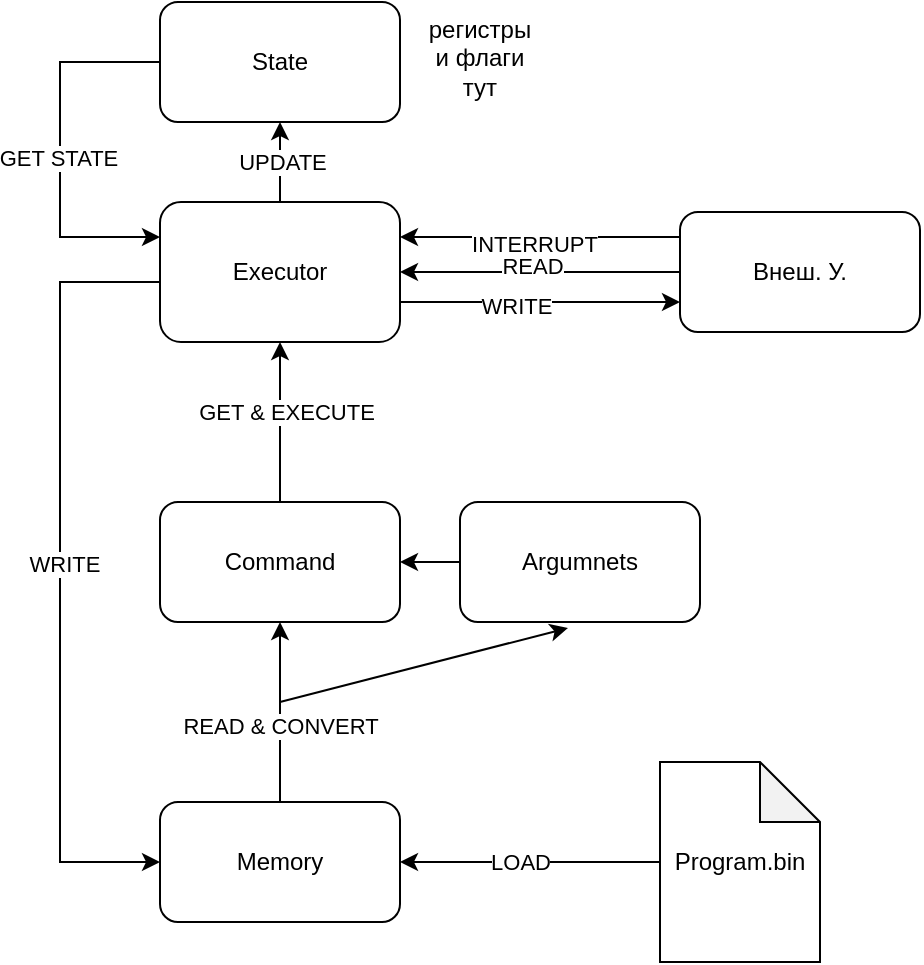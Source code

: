 <mxfile version="21.8.0" type="device">
  <diagram name="Страница — 1" id="Jsij9m1Ud0JxY7xXbpQ1">
    <mxGraphModel dx="1434" dy="722" grid="1" gridSize="10" guides="1" tooltips="1" connect="1" arrows="1" fold="1" page="1" pageScale="1" pageWidth="827" pageHeight="1169" math="0" shadow="0">
      <root>
        <mxCell id="0" />
        <mxCell id="1" parent="0" />
        <mxCell id="hU_I9BpHjMhNWn7Mn5T3-19" style="edgeStyle=orthogonalEdgeStyle;rounded=0;orthogonalLoop=1;jettySize=auto;html=1;entryX=0;entryY=0.5;entryDx=0;entryDy=0;" edge="1" parent="1" source="hU_I9BpHjMhNWn7Mn5T3-1" target="hU_I9BpHjMhNWn7Mn5T3-5">
          <mxGeometry relative="1" as="geometry">
            <Array as="points">
              <mxPoint x="190" y="360" />
              <mxPoint x="190" y="650" />
            </Array>
          </mxGeometry>
        </mxCell>
        <mxCell id="hU_I9BpHjMhNWn7Mn5T3-20" value="WRITE" style="edgeLabel;html=1;align=center;verticalAlign=middle;resizable=0;points=[];" vertex="1" connectable="0" parent="hU_I9BpHjMhNWn7Mn5T3-19">
          <mxGeometry x="-0.021" y="2" relative="1" as="geometry">
            <mxPoint as="offset" />
          </mxGeometry>
        </mxCell>
        <mxCell id="hU_I9BpHjMhNWn7Mn5T3-30" value="" style="edgeStyle=orthogonalEdgeStyle;rounded=0;orthogonalLoop=1;jettySize=auto;html=1;" edge="1" parent="1" source="hU_I9BpHjMhNWn7Mn5T3-1" target="hU_I9BpHjMhNWn7Mn5T3-28">
          <mxGeometry relative="1" as="geometry" />
        </mxCell>
        <mxCell id="hU_I9BpHjMhNWn7Mn5T3-31" value="UPDATE" style="edgeLabel;html=1;align=center;verticalAlign=middle;resizable=0;points=[];" vertex="1" connectable="0" parent="hU_I9BpHjMhNWn7Mn5T3-30">
          <mxGeometry y="-1" relative="1" as="geometry">
            <mxPoint as="offset" />
          </mxGeometry>
        </mxCell>
        <mxCell id="hU_I9BpHjMhNWn7Mn5T3-39" style="edgeStyle=orthogonalEdgeStyle;rounded=0;orthogonalLoop=1;jettySize=auto;html=1;exitX=1;exitY=0.75;exitDx=0;exitDy=0;entryX=0;entryY=0.75;entryDx=0;entryDy=0;" edge="1" parent="1" source="hU_I9BpHjMhNWn7Mn5T3-1" target="hU_I9BpHjMhNWn7Mn5T3-35">
          <mxGeometry relative="1" as="geometry">
            <Array as="points">
              <mxPoint x="340" y="373" />
              <mxPoint x="340" y="370" />
            </Array>
          </mxGeometry>
        </mxCell>
        <mxCell id="hU_I9BpHjMhNWn7Mn5T3-40" value="WRITE" style="edgeLabel;html=1;align=center;verticalAlign=middle;resizable=0;points=[];" vertex="1" connectable="0" parent="hU_I9BpHjMhNWn7Mn5T3-39">
          <mxGeometry x="0.101" y="-2" relative="1" as="geometry">
            <mxPoint as="offset" />
          </mxGeometry>
        </mxCell>
        <mxCell id="hU_I9BpHjMhNWn7Mn5T3-1" value="&lt;div&gt;Executor&lt;/div&gt;" style="rounded=1;whiteSpace=wrap;html=1;" vertex="1" parent="1">
          <mxGeometry x="240" y="320" width="120" height="70" as="geometry" />
        </mxCell>
        <mxCell id="hU_I9BpHjMhNWn7Mn5T3-5" value="Memory" style="rounded=1;whiteSpace=wrap;html=1;" vertex="1" parent="1">
          <mxGeometry x="240" y="620" width="120" height="60" as="geometry" />
        </mxCell>
        <mxCell id="hU_I9BpHjMhNWn7Mn5T3-13" value="" style="edgeStyle=orthogonalEdgeStyle;rounded=0;orthogonalLoop=1;jettySize=auto;html=1;exitX=0.5;exitY=0;exitDx=0;exitDy=0;entryX=0.5;entryY=1;entryDx=0;entryDy=0;" edge="1" parent="1" source="hU_I9BpHjMhNWn7Mn5T3-5" target="hU_I9BpHjMhNWn7Mn5T3-21">
          <mxGeometry relative="1" as="geometry">
            <mxPoint x="300" y="430" as="sourcePoint" />
            <mxPoint x="300" y="550" as="targetPoint" />
            <Array as="points" />
          </mxGeometry>
        </mxCell>
        <mxCell id="hU_I9BpHjMhNWn7Mn5T3-14" value="&lt;div&gt;READ &amp;amp; CONVERT&lt;/div&gt;" style="edgeLabel;html=1;align=center;verticalAlign=middle;resizable=0;points=[];" vertex="1" connectable="0" parent="hU_I9BpHjMhNWn7Mn5T3-13">
          <mxGeometry x="-0.156" y="-5" relative="1" as="geometry">
            <mxPoint x="-5" as="offset" />
          </mxGeometry>
        </mxCell>
        <mxCell id="hU_I9BpHjMhNWn7Mn5T3-16" style="edgeStyle=orthogonalEdgeStyle;rounded=0;orthogonalLoop=1;jettySize=auto;html=1;entryX=1;entryY=0.5;entryDx=0;entryDy=0;" edge="1" parent="1" source="hU_I9BpHjMhNWn7Mn5T3-15">
          <mxGeometry relative="1" as="geometry">
            <mxPoint x="360" y="650" as="targetPoint" />
          </mxGeometry>
        </mxCell>
        <mxCell id="hU_I9BpHjMhNWn7Mn5T3-17" value="&lt;div&gt;LOAD&lt;/div&gt;" style="edgeLabel;html=1;align=center;verticalAlign=middle;resizable=0;points=[];" vertex="1" connectable="0" parent="hU_I9BpHjMhNWn7Mn5T3-16">
          <mxGeometry x="-0.061" y="-4" relative="1" as="geometry">
            <mxPoint x="-9" y="4" as="offset" />
          </mxGeometry>
        </mxCell>
        <mxCell id="hU_I9BpHjMhNWn7Mn5T3-15" value="Program.bin" style="shape=note;whiteSpace=wrap;html=1;backgroundOutline=1;darkOpacity=0.05;" vertex="1" parent="1">
          <mxGeometry x="490" y="600" width="80" height="100" as="geometry" />
        </mxCell>
        <mxCell id="hU_I9BpHjMhNWn7Mn5T3-26" value="" style="edgeStyle=orthogonalEdgeStyle;rounded=0;orthogonalLoop=1;jettySize=auto;html=1;" edge="1" parent="1" source="hU_I9BpHjMhNWn7Mn5T3-21" target="hU_I9BpHjMhNWn7Mn5T3-1">
          <mxGeometry relative="1" as="geometry" />
        </mxCell>
        <mxCell id="hU_I9BpHjMhNWn7Mn5T3-27" value="&lt;div&gt;GET &amp;amp; EXECUTE&lt;/div&gt;" style="edgeLabel;html=1;align=center;verticalAlign=middle;resizable=0;points=[];" vertex="1" connectable="0" parent="hU_I9BpHjMhNWn7Mn5T3-26">
          <mxGeometry x="0.125" y="-3" relative="1" as="geometry">
            <mxPoint as="offset" />
          </mxGeometry>
        </mxCell>
        <mxCell id="hU_I9BpHjMhNWn7Mn5T3-21" value="&lt;div&gt;Command &lt;/div&gt;" style="rounded=1;whiteSpace=wrap;html=1;" vertex="1" parent="1">
          <mxGeometry x="240" y="470" width="120" height="60" as="geometry" />
        </mxCell>
        <mxCell id="hU_I9BpHjMhNWn7Mn5T3-23" value="" style="edgeStyle=orthogonalEdgeStyle;rounded=0;orthogonalLoop=1;jettySize=auto;html=1;" edge="1" parent="1" source="hU_I9BpHjMhNWn7Mn5T3-22" target="hU_I9BpHjMhNWn7Mn5T3-21">
          <mxGeometry relative="1" as="geometry" />
        </mxCell>
        <mxCell id="hU_I9BpHjMhNWn7Mn5T3-22" value="Argumnets" style="rounded=1;whiteSpace=wrap;html=1;" vertex="1" parent="1">
          <mxGeometry x="390" y="470" width="120" height="60" as="geometry" />
        </mxCell>
        <mxCell id="hU_I9BpHjMhNWn7Mn5T3-25" value="" style="endArrow=classic;html=1;rounded=0;entryX=0.45;entryY=1.05;entryDx=0;entryDy=0;entryPerimeter=0;" edge="1" parent="1" target="hU_I9BpHjMhNWn7Mn5T3-22">
          <mxGeometry width="50" height="50" relative="1" as="geometry">
            <mxPoint x="300" y="570" as="sourcePoint" />
            <mxPoint x="350" y="530" as="targetPoint" />
          </mxGeometry>
        </mxCell>
        <mxCell id="hU_I9BpHjMhNWn7Mn5T3-32" style="edgeStyle=orthogonalEdgeStyle;rounded=0;orthogonalLoop=1;jettySize=auto;html=1;entryX=0;entryY=0.25;entryDx=0;entryDy=0;" edge="1" parent="1" source="hU_I9BpHjMhNWn7Mn5T3-28" target="hU_I9BpHjMhNWn7Mn5T3-1">
          <mxGeometry relative="1" as="geometry">
            <mxPoint x="190" y="340" as="targetPoint" />
            <Array as="points">
              <mxPoint x="190" y="250" />
              <mxPoint x="190" y="338" />
            </Array>
          </mxGeometry>
        </mxCell>
        <mxCell id="hU_I9BpHjMhNWn7Mn5T3-33" value="GET STATE" style="edgeLabel;html=1;align=center;verticalAlign=middle;resizable=0;points=[];" vertex="1" connectable="0" parent="hU_I9BpHjMhNWn7Mn5T3-32">
          <mxGeometry x="0.045" y="-1" relative="1" as="geometry">
            <mxPoint as="offset" />
          </mxGeometry>
        </mxCell>
        <mxCell id="hU_I9BpHjMhNWn7Mn5T3-28" value="State" style="rounded=1;whiteSpace=wrap;html=1;" vertex="1" parent="1">
          <mxGeometry x="240" y="220" width="120" height="60" as="geometry" />
        </mxCell>
        <mxCell id="hU_I9BpHjMhNWn7Mn5T3-34" value="регистры и флаги тут" style="text;html=1;strokeColor=none;fillColor=none;align=center;verticalAlign=middle;whiteSpace=wrap;rounded=0;" vertex="1" parent="1">
          <mxGeometry x="370" y="223" width="60" height="50" as="geometry" />
        </mxCell>
        <mxCell id="hU_I9BpHjMhNWn7Mn5T3-36" style="edgeStyle=orthogonalEdgeStyle;rounded=0;orthogonalLoop=1;jettySize=auto;html=1;entryX=1;entryY=0.5;entryDx=0;entryDy=0;" edge="1" parent="1" source="hU_I9BpHjMhNWn7Mn5T3-35" target="hU_I9BpHjMhNWn7Mn5T3-1">
          <mxGeometry relative="1" as="geometry" />
        </mxCell>
        <mxCell id="hU_I9BpHjMhNWn7Mn5T3-37" value="&lt;div&gt;READ&lt;/div&gt;" style="edgeLabel;html=1;align=center;verticalAlign=middle;resizable=0;points=[];" vertex="1" connectable="0" parent="hU_I9BpHjMhNWn7Mn5T3-36">
          <mxGeometry x="0.061" y="-3" relative="1" as="geometry">
            <mxPoint as="offset" />
          </mxGeometry>
        </mxCell>
        <mxCell id="hU_I9BpHjMhNWn7Mn5T3-41" style="edgeStyle=orthogonalEdgeStyle;rounded=0;orthogonalLoop=1;jettySize=auto;html=1;exitX=0;exitY=0.25;exitDx=0;exitDy=0;entryX=1;entryY=0.25;entryDx=0;entryDy=0;" edge="1" parent="1" source="hU_I9BpHjMhNWn7Mn5T3-35" target="hU_I9BpHjMhNWn7Mn5T3-1">
          <mxGeometry relative="1" as="geometry">
            <mxPoint x="370" y="340" as="targetPoint" />
            <Array as="points">
              <mxPoint x="550" y="340" />
              <mxPoint x="550" y="338" />
            </Array>
          </mxGeometry>
        </mxCell>
        <mxCell id="hU_I9BpHjMhNWn7Mn5T3-42" value="&lt;div&gt;INTERRUPT&lt;/div&gt;" style="edgeLabel;html=1;align=center;verticalAlign=middle;resizable=0;points=[];" vertex="1" connectable="0" parent="hU_I9BpHjMhNWn7Mn5T3-41">
          <mxGeometry x="0.447" y="3" relative="1" as="geometry">
            <mxPoint as="offset" />
          </mxGeometry>
        </mxCell>
        <mxCell id="hU_I9BpHjMhNWn7Mn5T3-35" value="Внеш. У." style="rounded=1;whiteSpace=wrap;html=1;" vertex="1" parent="1">
          <mxGeometry x="500" y="325" width="120" height="60" as="geometry" />
        </mxCell>
      </root>
    </mxGraphModel>
  </diagram>
</mxfile>

